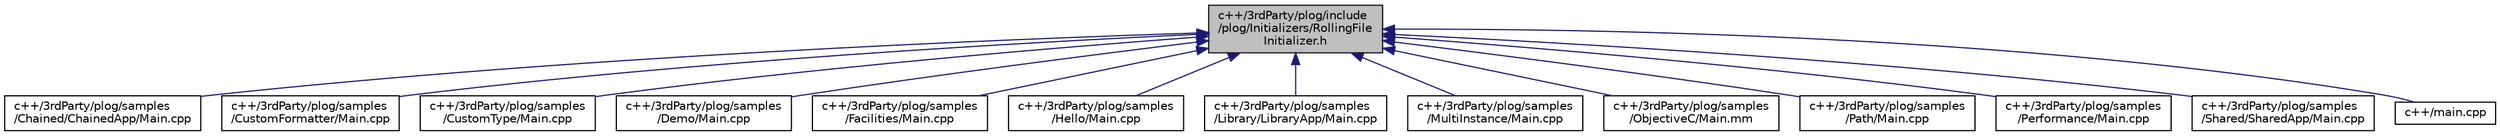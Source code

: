digraph "c++/3rdParty/plog/include/plog/Initializers/RollingFileInitializer.h"
{
 // LATEX_PDF_SIZE
  bgcolor="transparent";
  edge [fontname="Helvetica",fontsize="10",labelfontname="Helvetica",labelfontsize="10"];
  node [fontname="Helvetica",fontsize="10",shape=record];
  Node1 [label="c++/3rdParty/plog/include\l/plog/Initializers/RollingFile\lInitializer.h",height=0.2,width=0.4,color="black", fillcolor="grey75", style="filled", fontcolor="black",tooltip=" "];
  Node1 -> Node2 [dir="back",color="midnightblue",fontsize="10",style="solid",fontname="Helvetica"];
  Node2 [label="c++/3rdParty/plog/samples\l/Chained/ChainedApp/Main.cpp",height=0.2,width=0.4,color="black",URL="$3rd_party_2plog_2samples_2_chained_2_chained_app_2_main_8cpp.html",tooltip=" "];
  Node1 -> Node3 [dir="back",color="midnightblue",fontsize="10",style="solid",fontname="Helvetica"];
  Node3 [label="c++/3rdParty/plog/samples\l/CustomFormatter/Main.cpp",height=0.2,width=0.4,color="black",URL="$3rd_party_2plog_2samples_2_custom_formatter_2_main_8cpp.html",tooltip=" "];
  Node1 -> Node4 [dir="back",color="midnightblue",fontsize="10",style="solid",fontname="Helvetica"];
  Node4 [label="c++/3rdParty/plog/samples\l/CustomType/Main.cpp",height=0.2,width=0.4,color="black",URL="$3rd_party_2plog_2samples_2_custom_type_2_main_8cpp.html",tooltip=" "];
  Node1 -> Node5 [dir="back",color="midnightblue",fontsize="10",style="solid",fontname="Helvetica"];
  Node5 [label="c++/3rdParty/plog/samples\l/Demo/Main.cpp",height=0.2,width=0.4,color="black",URL="$3rd_party_2plog_2samples_2_demo_2_main_8cpp.html",tooltip=" "];
  Node1 -> Node6 [dir="back",color="midnightblue",fontsize="10",style="solid",fontname="Helvetica"];
  Node6 [label="c++/3rdParty/plog/samples\l/Facilities/Main.cpp",height=0.2,width=0.4,color="black",URL="$3rd_party_2plog_2samples_2_facilities_2_main_8cpp.html",tooltip=" "];
  Node1 -> Node7 [dir="back",color="midnightblue",fontsize="10",style="solid",fontname="Helvetica"];
  Node7 [label="c++/3rdParty/plog/samples\l/Hello/Main.cpp",height=0.2,width=0.4,color="black",URL="$3rd_party_2plog_2samples_2_hello_2_main_8cpp.html",tooltip=" "];
  Node1 -> Node8 [dir="back",color="midnightblue",fontsize="10",style="solid",fontname="Helvetica"];
  Node8 [label="c++/3rdParty/plog/samples\l/Library/LibraryApp/Main.cpp",height=0.2,width=0.4,color="black",URL="$3rd_party_2plog_2samples_2_library_2_library_app_2_main_8cpp.html",tooltip=" "];
  Node1 -> Node9 [dir="back",color="midnightblue",fontsize="10",style="solid",fontname="Helvetica"];
  Node9 [label="c++/3rdParty/plog/samples\l/MultiInstance/Main.cpp",height=0.2,width=0.4,color="black",URL="$3rd_party_2plog_2samples_2_multi_instance_2_main_8cpp.html",tooltip=" "];
  Node1 -> Node10 [dir="back",color="midnightblue",fontsize="10",style="solid",fontname="Helvetica"];
  Node10 [label="c++/3rdParty/plog/samples\l/ObjectiveC/Main.mm",height=0.2,width=0.4,color="black",URL="$_main_8mm.html",tooltip=" "];
  Node1 -> Node11 [dir="back",color="midnightblue",fontsize="10",style="solid",fontname="Helvetica"];
  Node11 [label="c++/3rdParty/plog/samples\l/Path/Main.cpp",height=0.2,width=0.4,color="black",URL="$3rd_party_2plog_2samples_2_path_2_main_8cpp.html",tooltip=" "];
  Node1 -> Node12 [dir="back",color="midnightblue",fontsize="10",style="solid",fontname="Helvetica"];
  Node12 [label="c++/3rdParty/plog/samples\l/Performance/Main.cpp",height=0.2,width=0.4,color="black",URL="$3rd_party_2plog_2samples_2_performance_2_main_8cpp.html",tooltip=" "];
  Node1 -> Node13 [dir="back",color="midnightblue",fontsize="10",style="solid",fontname="Helvetica"];
  Node13 [label="c++/3rdParty/plog/samples\l/Shared/SharedApp/Main.cpp",height=0.2,width=0.4,color="black",URL="$3rd_party_2plog_2samples_2_shared_2_shared_app_2_main_8cpp.html",tooltip=" "];
  Node1 -> Node14 [dir="back",color="midnightblue",fontsize="10",style="solid",fontname="Helvetica"];
  Node14 [label="c++/main.cpp",height=0.2,width=0.4,color="black",URL="$_main_8cpp.html",tooltip="Main program."];
}
